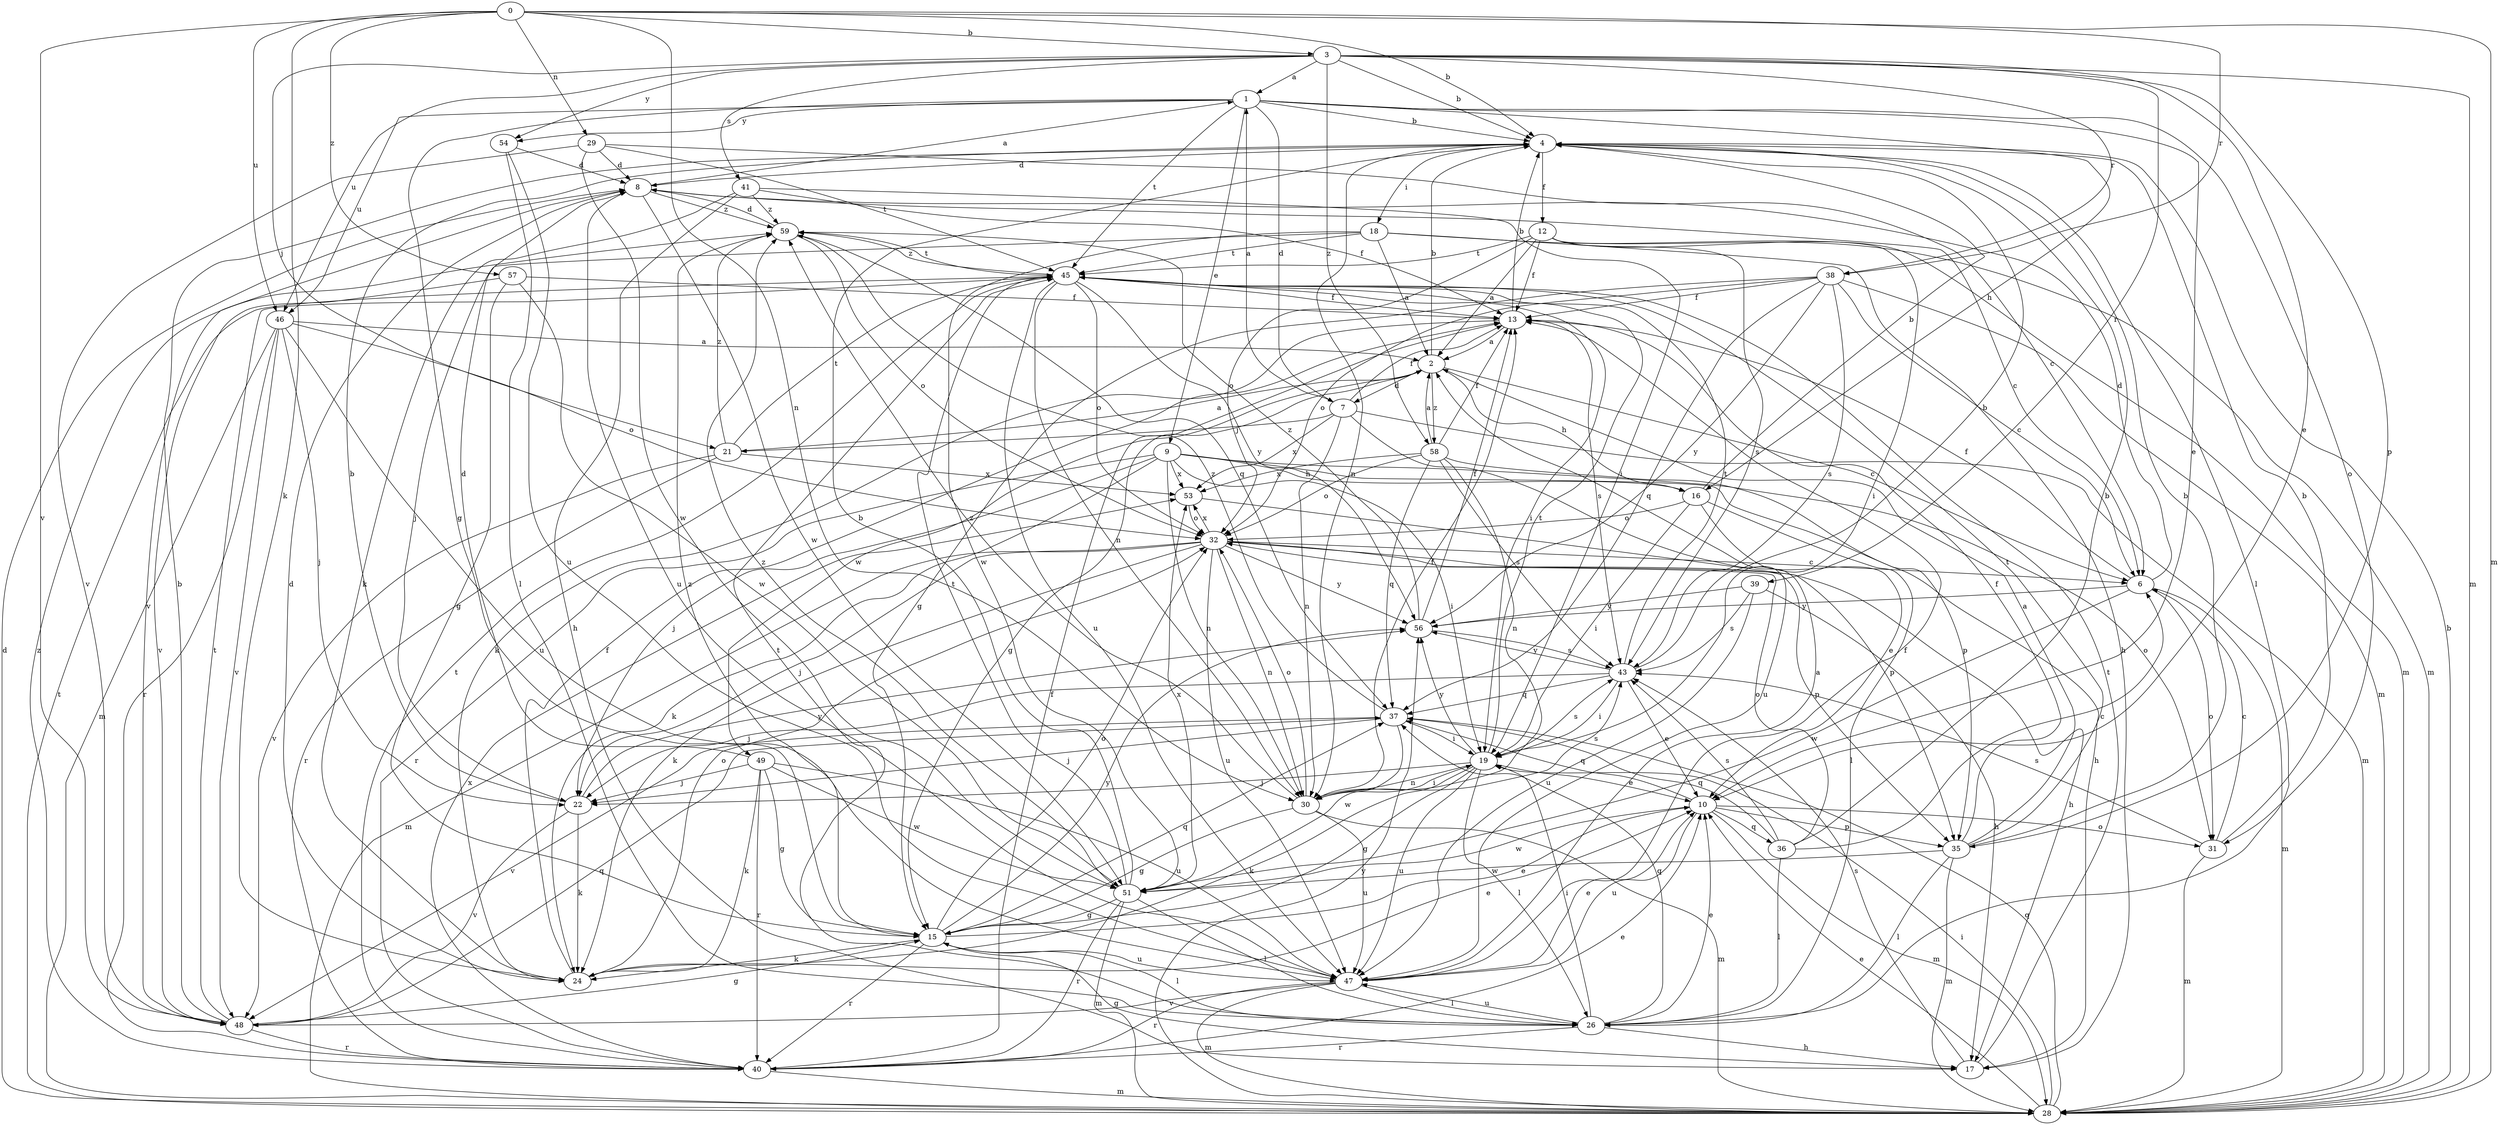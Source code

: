 strict digraph  {
0;
1;
2;
3;
4;
6;
7;
8;
9;
10;
12;
13;
15;
16;
17;
18;
19;
21;
22;
24;
26;
28;
29;
30;
31;
32;
35;
36;
37;
38;
39;
40;
41;
43;
45;
46;
47;
48;
49;
51;
53;
54;
56;
57;
58;
59;
0 -> 3  [label=b];
0 -> 4  [label=b];
0 -> 24  [label=k];
0 -> 28  [label=m];
0 -> 29  [label=n];
0 -> 30  [label=n];
0 -> 38  [label=r];
0 -> 46  [label=u];
0 -> 48  [label=v];
0 -> 57  [label=z];
1 -> 4  [label=b];
1 -> 7  [label=d];
1 -> 9  [label=e];
1 -> 10  [label=e];
1 -> 15  [label=g];
1 -> 16  [label=h];
1 -> 31  [label=o];
1 -> 45  [label=t];
1 -> 46  [label=u];
1 -> 54  [label=y];
2 -> 4  [label=b];
2 -> 6  [label=c];
2 -> 7  [label=d];
2 -> 15  [label=g];
2 -> 16  [label=h];
2 -> 49  [label=w];
2 -> 58  [label=z];
3 -> 1  [label=a];
3 -> 4  [label=b];
3 -> 10  [label=e];
3 -> 21  [label=j];
3 -> 28  [label=m];
3 -> 35  [label=p];
3 -> 38  [label=r];
3 -> 39  [label=r];
3 -> 41  [label=s];
3 -> 46  [label=u];
3 -> 54  [label=y];
3 -> 58  [label=z];
4 -> 8  [label=d];
4 -> 12  [label=f];
4 -> 18  [label=i];
4 -> 26  [label=l];
4 -> 30  [label=n];
6 -> 8  [label=d];
6 -> 13  [label=f];
6 -> 28  [label=m];
6 -> 31  [label=o];
6 -> 51  [label=w];
6 -> 56  [label=y];
7 -> 1  [label=a];
7 -> 13  [label=f];
7 -> 21  [label=j];
7 -> 28  [label=m];
7 -> 30  [label=n];
7 -> 47  [label=u];
7 -> 53  [label=x];
8 -> 1  [label=a];
8 -> 6  [label=c];
8 -> 47  [label=u];
8 -> 48  [label=v];
8 -> 51  [label=w];
8 -> 59  [label=z];
9 -> 16  [label=h];
9 -> 17  [label=h];
9 -> 19  [label=i];
9 -> 22  [label=j];
9 -> 24  [label=k];
9 -> 30  [label=n];
9 -> 31  [label=o];
9 -> 40  [label=r];
9 -> 53  [label=x];
10 -> 28  [label=m];
10 -> 31  [label=o];
10 -> 35  [label=p];
10 -> 36  [label=q];
10 -> 37  [label=q];
10 -> 47  [label=u];
10 -> 51  [label=w];
12 -> 2  [label=a];
12 -> 13  [label=f];
12 -> 19  [label=i];
12 -> 28  [label=m];
12 -> 32  [label=o];
12 -> 43  [label=s];
12 -> 45  [label=t];
13 -> 2  [label=a];
13 -> 4  [label=b];
13 -> 24  [label=k];
13 -> 43  [label=s];
15 -> 10  [label=e];
15 -> 24  [label=k];
15 -> 26  [label=l];
15 -> 32  [label=o];
15 -> 37  [label=q];
15 -> 40  [label=r];
15 -> 47  [label=u];
15 -> 56  [label=y];
15 -> 59  [label=z];
16 -> 4  [label=b];
16 -> 10  [label=e];
16 -> 19  [label=i];
16 -> 26  [label=l];
16 -> 32  [label=o];
17 -> 15  [label=g];
17 -> 43  [label=s];
17 -> 45  [label=t];
18 -> 2  [label=a];
18 -> 17  [label=h];
18 -> 22  [label=j];
18 -> 28  [label=m];
18 -> 45  [label=t];
18 -> 51  [label=w];
19 -> 10  [label=e];
19 -> 15  [label=g];
19 -> 22  [label=j];
19 -> 24  [label=k];
19 -> 26  [label=l];
19 -> 30  [label=n];
19 -> 43  [label=s];
19 -> 45  [label=t];
19 -> 47  [label=u];
19 -> 56  [label=y];
21 -> 2  [label=a];
21 -> 40  [label=r];
21 -> 45  [label=t];
21 -> 48  [label=v];
21 -> 53  [label=x];
21 -> 59  [label=z];
22 -> 4  [label=b];
22 -> 24  [label=k];
22 -> 48  [label=v];
22 -> 56  [label=y];
24 -> 8  [label=d];
24 -> 10  [label=e];
24 -> 13  [label=f];
24 -> 32  [label=o];
26 -> 10  [label=e];
26 -> 17  [label=h];
26 -> 19  [label=i];
26 -> 37  [label=q];
26 -> 40  [label=r];
26 -> 45  [label=t];
26 -> 47  [label=u];
28 -> 4  [label=b];
28 -> 8  [label=d];
28 -> 10  [label=e];
28 -> 19  [label=i];
28 -> 37  [label=q];
28 -> 45  [label=t];
28 -> 56  [label=y];
29 -> 6  [label=c];
29 -> 8  [label=d];
29 -> 45  [label=t];
29 -> 48  [label=v];
29 -> 51  [label=w];
30 -> 13  [label=f];
30 -> 15  [label=g];
30 -> 19  [label=i];
30 -> 28  [label=m];
30 -> 32  [label=o];
30 -> 43  [label=s];
30 -> 47  [label=u];
30 -> 59  [label=z];
31 -> 4  [label=b];
31 -> 6  [label=c];
31 -> 28  [label=m];
31 -> 43  [label=s];
32 -> 6  [label=c];
32 -> 17  [label=h];
32 -> 22  [label=j];
32 -> 24  [label=k];
32 -> 28  [label=m];
32 -> 30  [label=n];
32 -> 35  [label=p];
32 -> 47  [label=u];
32 -> 53  [label=x];
32 -> 56  [label=y];
35 -> 2  [label=a];
35 -> 4  [label=b];
35 -> 13  [label=f];
35 -> 26  [label=l];
35 -> 28  [label=m];
35 -> 45  [label=t];
35 -> 51  [label=w];
36 -> 4  [label=b];
36 -> 6  [label=c];
36 -> 26  [label=l];
36 -> 32  [label=o];
36 -> 37  [label=q];
36 -> 43  [label=s];
37 -> 19  [label=i];
37 -> 22  [label=j];
37 -> 48  [label=v];
37 -> 51  [label=w];
37 -> 59  [label=z];
38 -> 6  [label=c];
38 -> 13  [label=f];
38 -> 15  [label=g];
38 -> 28  [label=m];
38 -> 32  [label=o];
38 -> 37  [label=q];
38 -> 43  [label=s];
38 -> 56  [label=y];
39 -> 17  [label=h];
39 -> 43  [label=s];
39 -> 47  [label=u];
39 -> 56  [label=y];
40 -> 10  [label=e];
40 -> 13  [label=f];
40 -> 28  [label=m];
40 -> 45  [label=t];
40 -> 53  [label=x];
40 -> 59  [label=z];
41 -> 13  [label=f];
41 -> 17  [label=h];
41 -> 19  [label=i];
41 -> 24  [label=k];
41 -> 59  [label=z];
43 -> 4  [label=b];
43 -> 10  [label=e];
43 -> 19  [label=i];
43 -> 22  [label=j];
43 -> 37  [label=q];
43 -> 45  [label=t];
43 -> 56  [label=y];
45 -> 13  [label=f];
45 -> 19  [label=i];
45 -> 30  [label=n];
45 -> 32  [label=o];
45 -> 47  [label=u];
45 -> 56  [label=y];
45 -> 59  [label=z];
46 -> 2  [label=a];
46 -> 22  [label=j];
46 -> 28  [label=m];
46 -> 32  [label=o];
46 -> 40  [label=r];
46 -> 47  [label=u];
46 -> 48  [label=v];
47 -> 2  [label=a];
47 -> 10  [label=e];
47 -> 13  [label=f];
47 -> 26  [label=l];
47 -> 28  [label=m];
47 -> 40  [label=r];
47 -> 48  [label=v];
48 -> 4  [label=b];
48 -> 15  [label=g];
48 -> 37  [label=q];
48 -> 40  [label=r];
48 -> 45  [label=t];
49 -> 8  [label=d];
49 -> 15  [label=g];
49 -> 22  [label=j];
49 -> 24  [label=k];
49 -> 40  [label=r];
49 -> 47  [label=u];
49 -> 51  [label=w];
51 -> 4  [label=b];
51 -> 15  [label=g];
51 -> 26  [label=l];
51 -> 28  [label=m];
51 -> 40  [label=r];
51 -> 45  [label=t];
51 -> 53  [label=x];
51 -> 59  [label=z];
53 -> 32  [label=o];
53 -> 35  [label=p];
54 -> 8  [label=d];
54 -> 26  [label=l];
54 -> 47  [label=u];
56 -> 13  [label=f];
56 -> 43  [label=s];
56 -> 59  [label=z];
57 -> 13  [label=f];
57 -> 15  [label=g];
57 -> 48  [label=v];
57 -> 51  [label=w];
58 -> 2  [label=a];
58 -> 13  [label=f];
58 -> 30  [label=n];
58 -> 32  [label=o];
58 -> 35  [label=p];
58 -> 37  [label=q];
58 -> 43  [label=s];
58 -> 53  [label=x];
59 -> 8  [label=d];
59 -> 32  [label=o];
59 -> 37  [label=q];
59 -> 45  [label=t];
}
